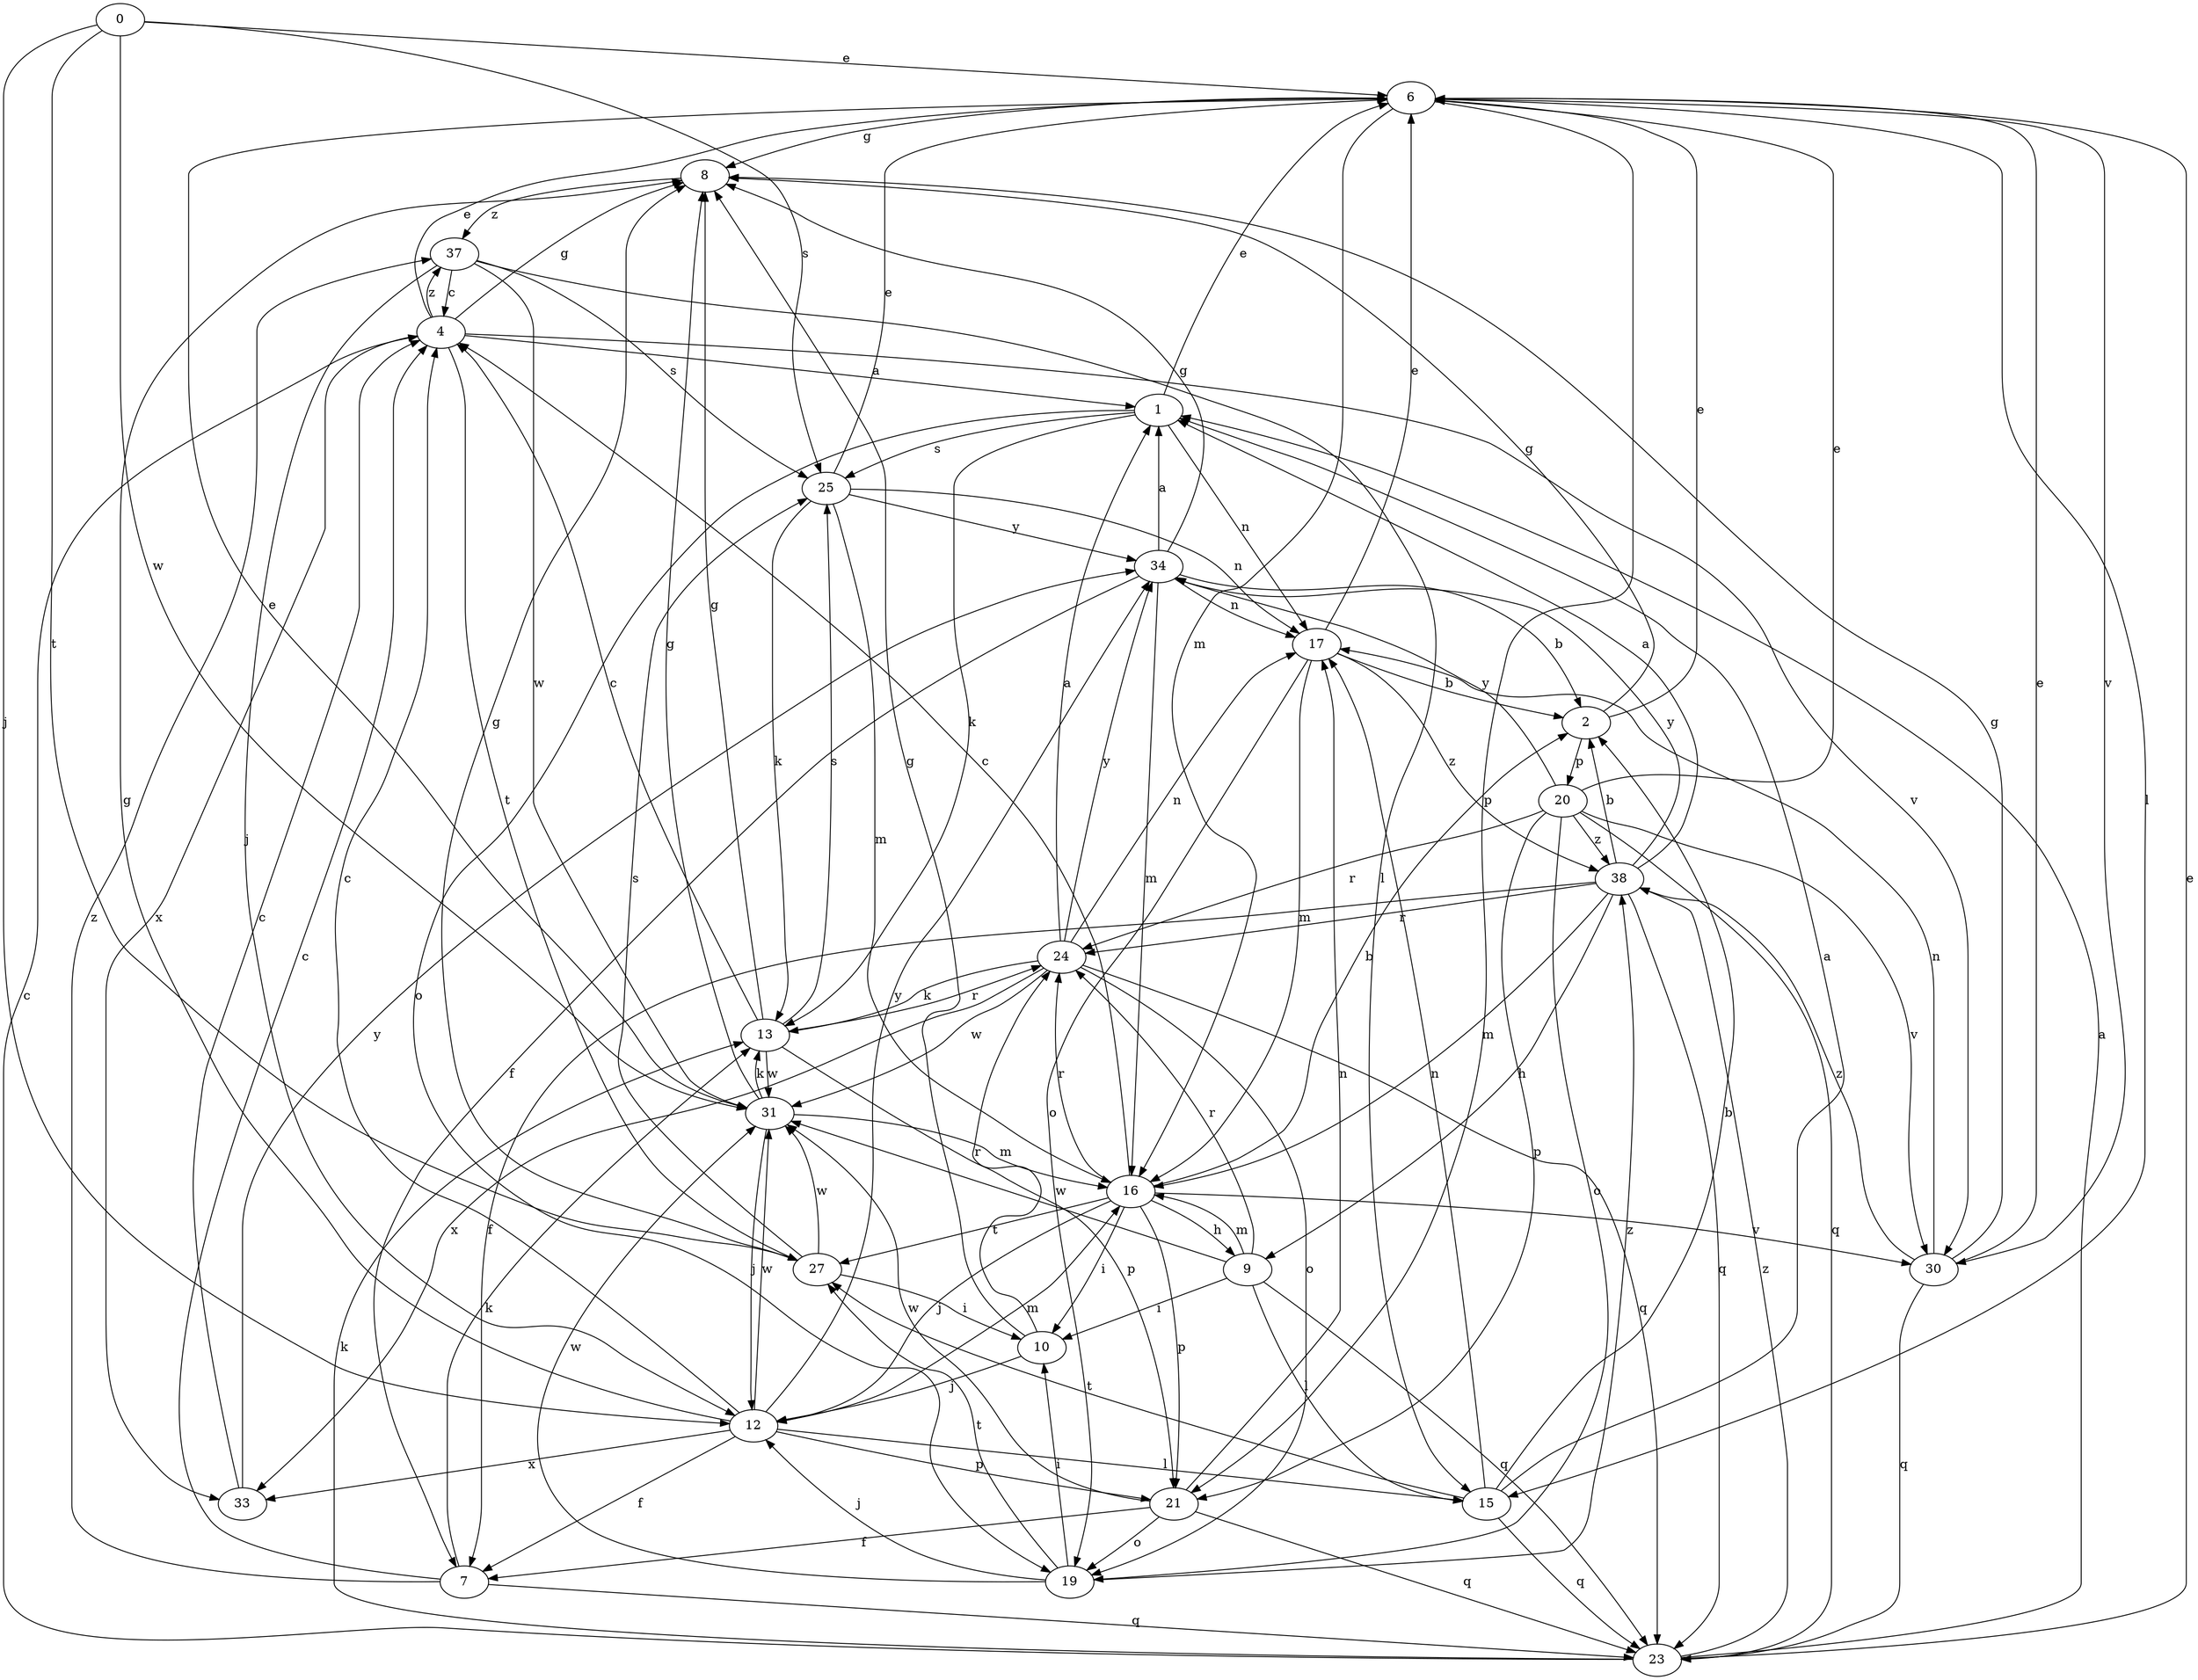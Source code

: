 strict digraph  {
0;
1;
2;
4;
6;
7;
8;
9;
10;
12;
13;
15;
16;
17;
19;
20;
21;
23;
24;
25;
27;
30;
31;
33;
34;
37;
38;
0 -> 6  [label=e];
0 -> 12  [label=j];
0 -> 25  [label=s];
0 -> 27  [label=t];
0 -> 31  [label=w];
1 -> 6  [label=e];
1 -> 13  [label=k];
1 -> 17  [label=n];
1 -> 19  [label=o];
1 -> 25  [label=s];
2 -> 6  [label=e];
2 -> 8  [label=g];
2 -> 20  [label=p];
4 -> 1  [label=a];
4 -> 6  [label=e];
4 -> 8  [label=g];
4 -> 27  [label=t];
4 -> 30  [label=v];
4 -> 33  [label=x];
4 -> 37  [label=z];
6 -> 8  [label=g];
6 -> 15  [label=l];
6 -> 16  [label=m];
6 -> 21  [label=p];
6 -> 30  [label=v];
7 -> 4  [label=c];
7 -> 13  [label=k];
7 -> 23  [label=q];
7 -> 37  [label=z];
8 -> 37  [label=z];
9 -> 10  [label=i];
9 -> 15  [label=l];
9 -> 16  [label=m];
9 -> 23  [label=q];
9 -> 24  [label=r];
9 -> 31  [label=w];
10 -> 8  [label=g];
10 -> 12  [label=j];
10 -> 24  [label=r];
12 -> 4  [label=c];
12 -> 7  [label=f];
12 -> 8  [label=g];
12 -> 15  [label=l];
12 -> 16  [label=m];
12 -> 21  [label=p];
12 -> 31  [label=w];
12 -> 33  [label=x];
12 -> 34  [label=y];
13 -> 4  [label=c];
13 -> 8  [label=g];
13 -> 21  [label=p];
13 -> 24  [label=r];
13 -> 25  [label=s];
13 -> 31  [label=w];
15 -> 1  [label=a];
15 -> 2  [label=b];
15 -> 17  [label=n];
15 -> 23  [label=q];
15 -> 27  [label=t];
16 -> 2  [label=b];
16 -> 4  [label=c];
16 -> 9  [label=h];
16 -> 10  [label=i];
16 -> 12  [label=j];
16 -> 21  [label=p];
16 -> 24  [label=r];
16 -> 27  [label=t];
16 -> 30  [label=v];
17 -> 2  [label=b];
17 -> 6  [label=e];
17 -> 16  [label=m];
17 -> 19  [label=o];
17 -> 38  [label=z];
19 -> 10  [label=i];
19 -> 12  [label=j];
19 -> 27  [label=t];
19 -> 31  [label=w];
19 -> 38  [label=z];
20 -> 6  [label=e];
20 -> 19  [label=o];
20 -> 21  [label=p];
20 -> 23  [label=q];
20 -> 24  [label=r];
20 -> 30  [label=v];
20 -> 34  [label=y];
20 -> 38  [label=z];
21 -> 7  [label=f];
21 -> 17  [label=n];
21 -> 19  [label=o];
21 -> 23  [label=q];
21 -> 31  [label=w];
23 -> 1  [label=a];
23 -> 4  [label=c];
23 -> 6  [label=e];
23 -> 13  [label=k];
23 -> 38  [label=z];
24 -> 1  [label=a];
24 -> 13  [label=k];
24 -> 17  [label=n];
24 -> 19  [label=o];
24 -> 23  [label=q];
24 -> 31  [label=w];
24 -> 33  [label=x];
24 -> 34  [label=y];
25 -> 6  [label=e];
25 -> 13  [label=k];
25 -> 16  [label=m];
25 -> 17  [label=n];
25 -> 34  [label=y];
27 -> 8  [label=g];
27 -> 10  [label=i];
27 -> 25  [label=s];
27 -> 31  [label=w];
30 -> 6  [label=e];
30 -> 8  [label=g];
30 -> 17  [label=n];
30 -> 23  [label=q];
30 -> 38  [label=z];
31 -> 6  [label=e];
31 -> 8  [label=g];
31 -> 12  [label=j];
31 -> 13  [label=k];
31 -> 16  [label=m];
33 -> 4  [label=c];
33 -> 34  [label=y];
34 -> 1  [label=a];
34 -> 2  [label=b];
34 -> 7  [label=f];
34 -> 8  [label=g];
34 -> 16  [label=m];
34 -> 17  [label=n];
37 -> 4  [label=c];
37 -> 12  [label=j];
37 -> 15  [label=l];
37 -> 25  [label=s];
37 -> 31  [label=w];
38 -> 1  [label=a];
38 -> 2  [label=b];
38 -> 7  [label=f];
38 -> 9  [label=h];
38 -> 16  [label=m];
38 -> 23  [label=q];
38 -> 24  [label=r];
38 -> 34  [label=y];
}
